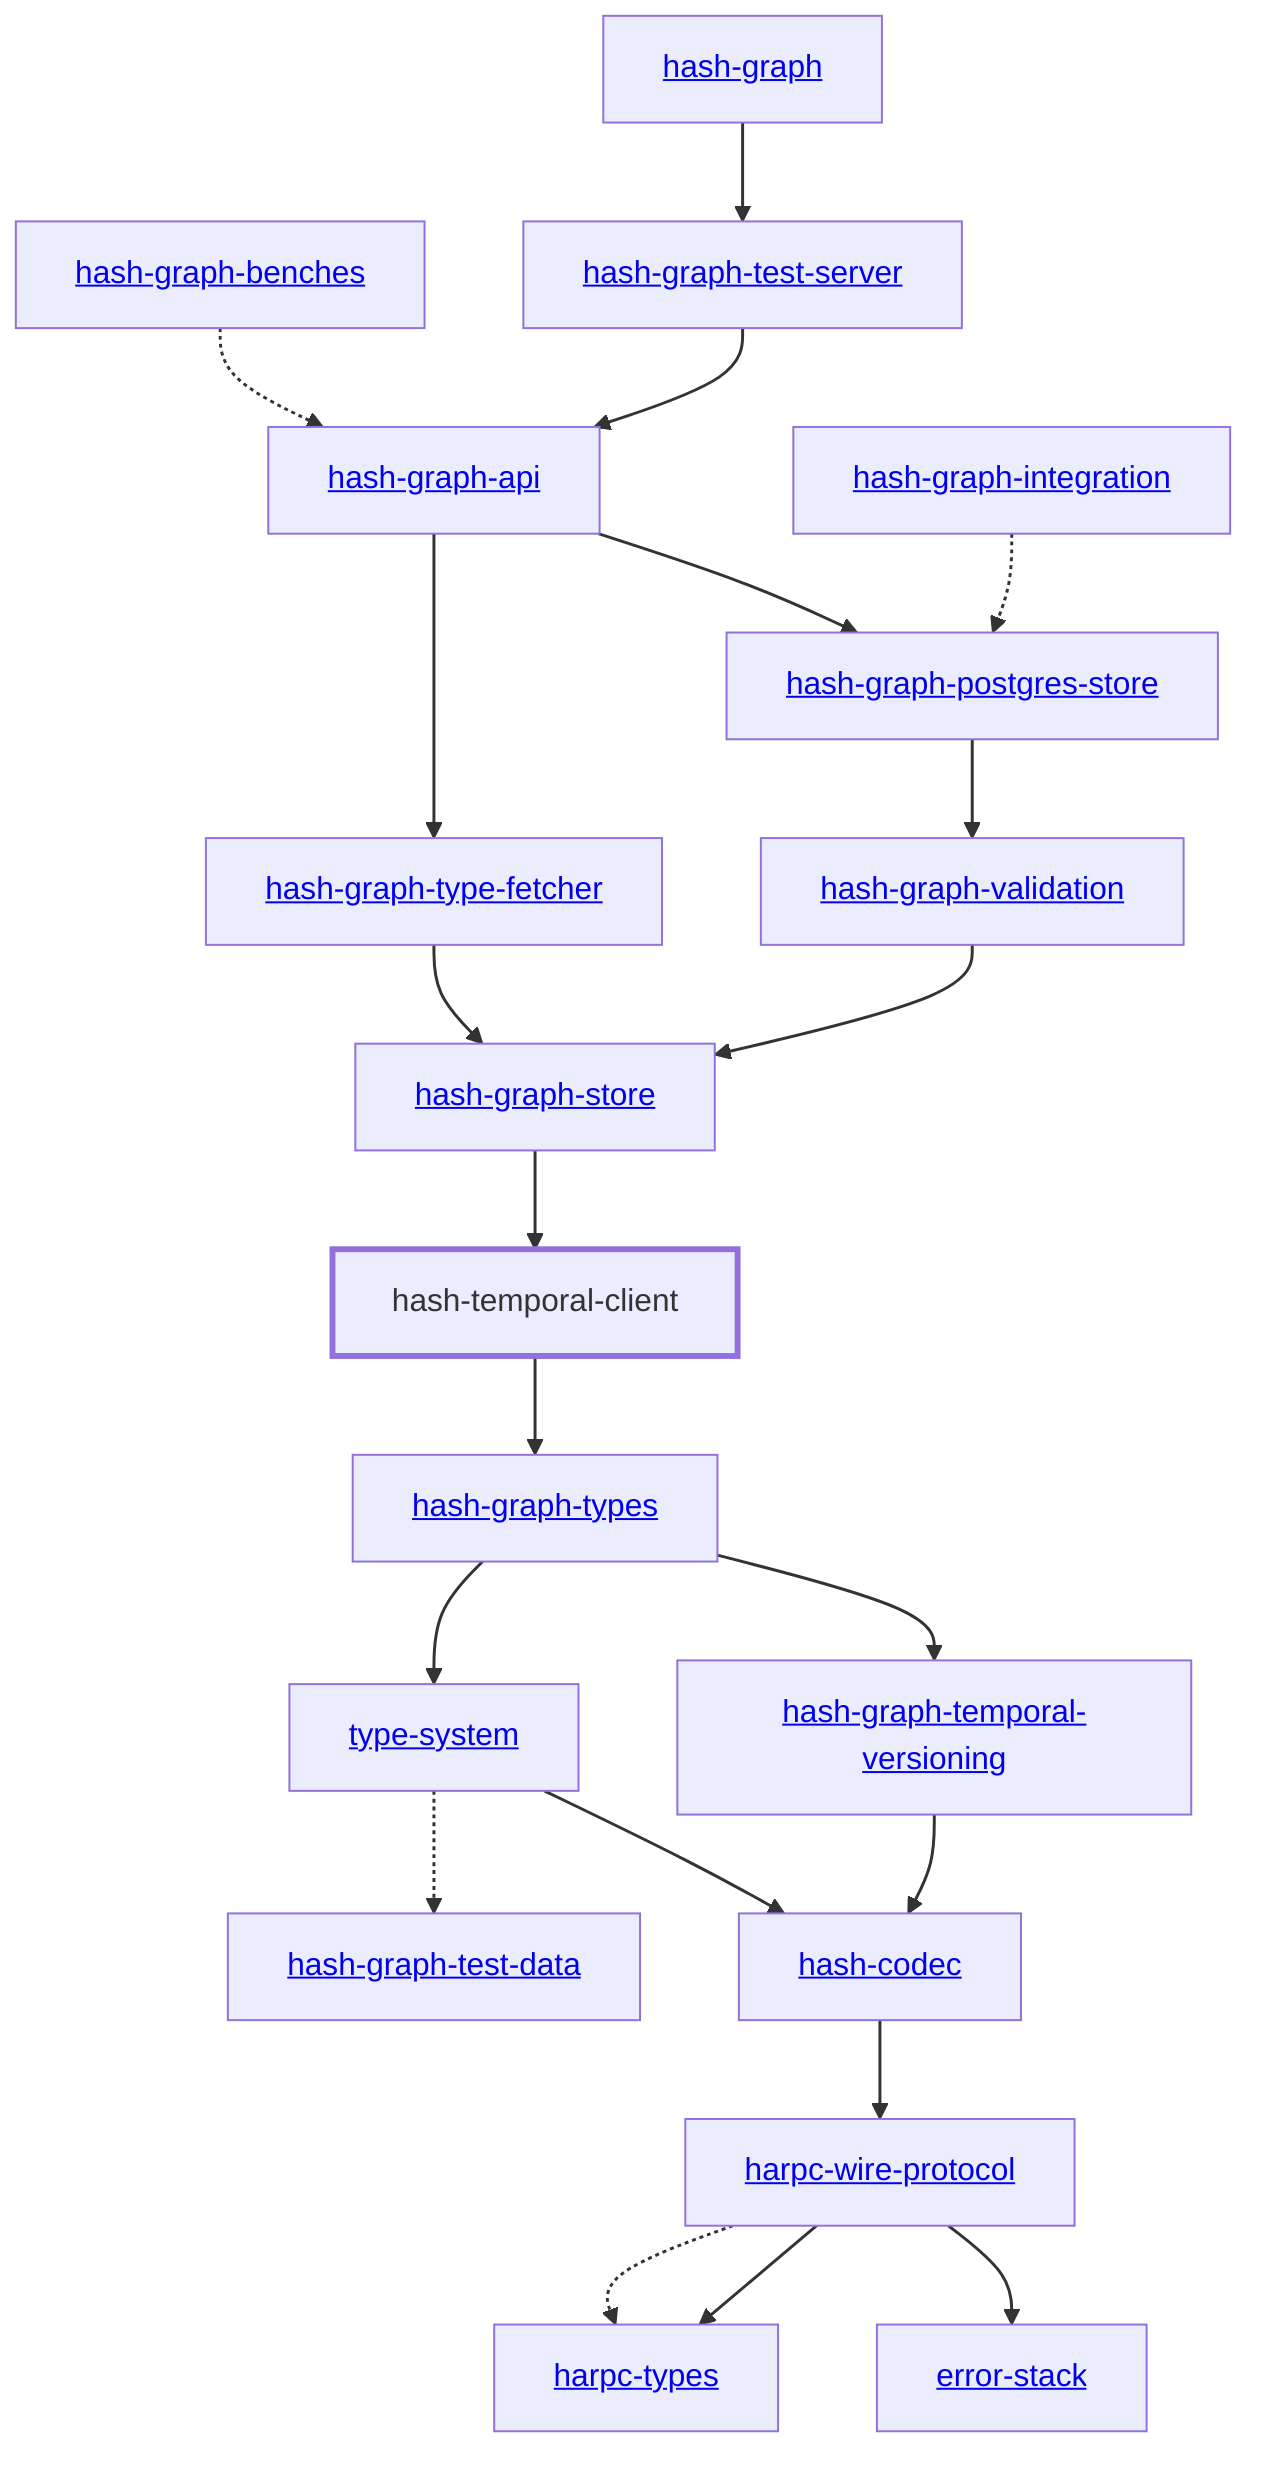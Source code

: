 graph TD
    %% Configure the diagram
    linkStyle default stroke-width:1.5px
    classDef default stroke-width:1px
    classDef root stroke-width:3px
    classDef dev stroke-width:1px
    classDef build stroke-width:1px
    %% Legend
    %% --> : Normal dependency
    %% -.-> : Dev dependency
    %% ---> : Build dependency
    0[hash-temporal-client]
    class 0 root
    1[<a href="../hash_graph_types/index.html">hash-graph-types</a>]
    2[<a href="../error_stack/index.html">error-stack</a>]
    3[<a href="../hash_graph_test_data/index.html">hash-graph-test-data</a>]
    class 3 dev
    4[<a href="../type_system/index.html">type-system</a>]
    5[<a href="../hash_graph_temporal_versioning/index.html">hash-graph-temporal-versioning</a>]
    6[<a href="../hash_codec/index.html">hash-codec</a>]
    7[<a href="../harpc_types/index.html">harpc-types</a>]
    8[<a href="../harpc_wire_protocol/index.html">harpc-wire-protocol</a>]
    9[<a href="../hash_graph/index.html">hash-graph</a>]
    10[<a href="../hash_graph_api/index.html">hash-graph-api</a>]
    11[<a href="../hash_graph_postgres_store/index.html">hash-graph-postgres-store</a>]
    12[<a href="../hash_graph_store/index.html">hash-graph-store</a>]
    13[<a href="../hash_graph_type_fetcher/index.html">hash-graph-type-fetcher</a>]
    14[<a href="../hash_graph_benches/index.html">hash-graph-benches</a>]
    15[<a href="../hash_graph_test_server/index.html">hash-graph-test-server</a>]
    class 15 dev
    16[<a href="../hash_graph_integration/index.html">hash-graph-integration</a>]
    17[<a href="../hash_graph_validation/index.html">hash-graph-validation</a>]
    0 --> 1
    1 --> 4
    1 --> 5
    4 -.-> 3
    4 --> 6
    5 --> 6
    6 --> 8
    8 -.-> 7
    8 --> 7
    8 --> 2
    12 --> 0
    14 -.-> 10
    15 --> 10
    10 --> 11
    16 -.-> 11
    13 --> 12
    17 --> 12
    10 --> 13
    9 --> 15
    11 --> 17